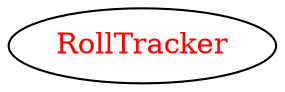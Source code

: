 digraph dependencyGraph {
 concentrate=true;
 ranksep="2.0";
 rankdir="LR"; 
 splines="ortho";
"RollTracker" [fontcolor="red"];
}